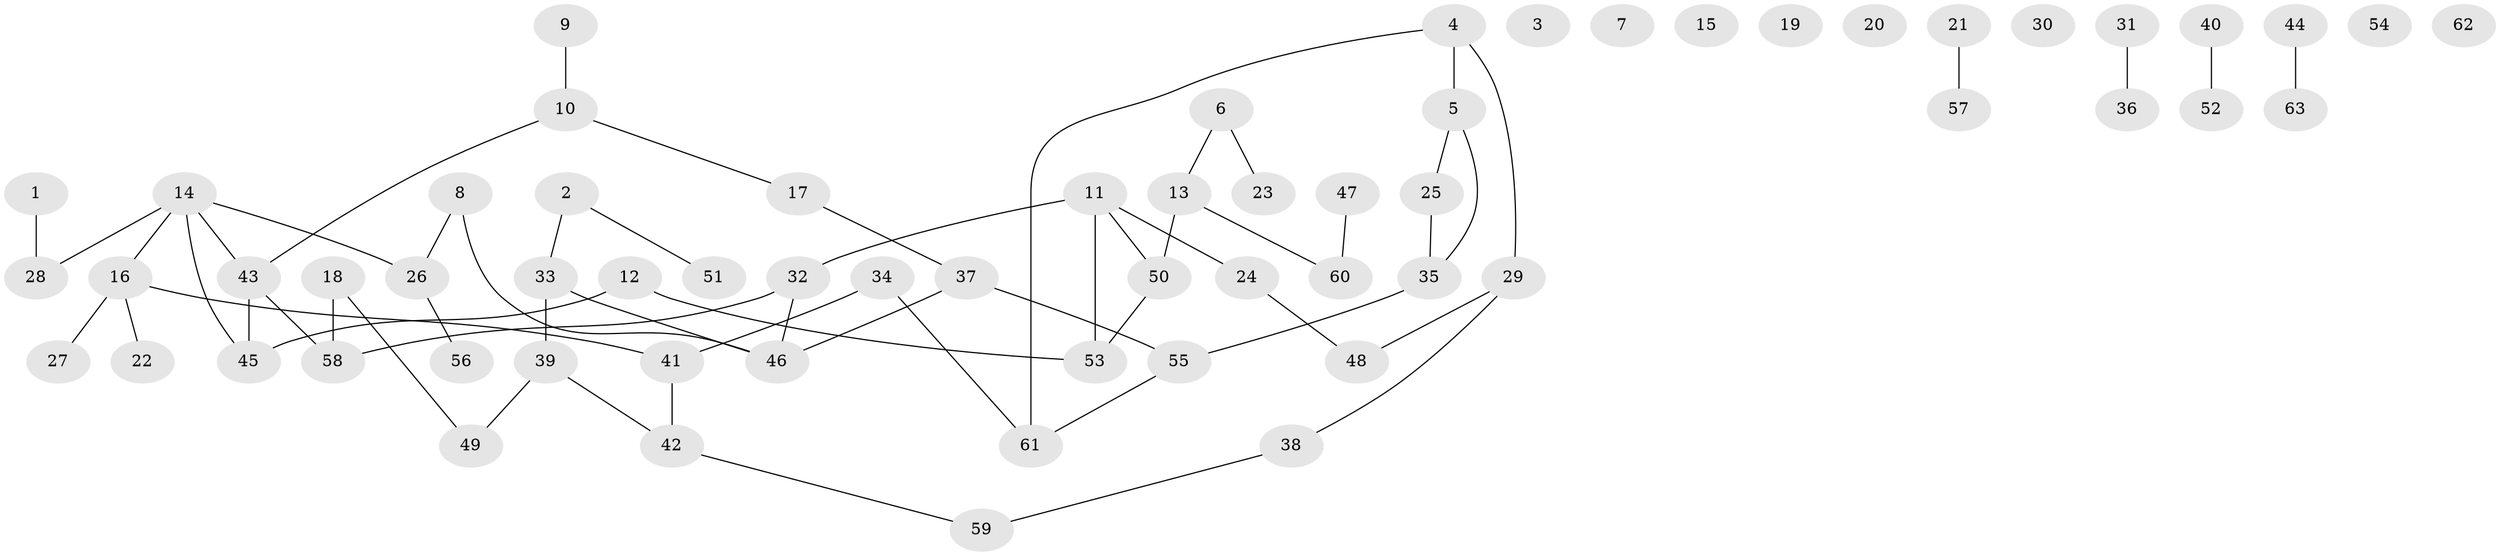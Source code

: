 // Generated by graph-tools (version 1.1) at 2025/39/03/09/25 04:39:48]
// undirected, 63 vertices, 62 edges
graph export_dot {
graph [start="1"]
  node [color=gray90,style=filled];
  1;
  2;
  3;
  4;
  5;
  6;
  7;
  8;
  9;
  10;
  11;
  12;
  13;
  14;
  15;
  16;
  17;
  18;
  19;
  20;
  21;
  22;
  23;
  24;
  25;
  26;
  27;
  28;
  29;
  30;
  31;
  32;
  33;
  34;
  35;
  36;
  37;
  38;
  39;
  40;
  41;
  42;
  43;
  44;
  45;
  46;
  47;
  48;
  49;
  50;
  51;
  52;
  53;
  54;
  55;
  56;
  57;
  58;
  59;
  60;
  61;
  62;
  63;
  1 -- 28;
  2 -- 33;
  2 -- 51;
  4 -- 5;
  4 -- 29;
  4 -- 61;
  5 -- 25;
  5 -- 35;
  6 -- 13;
  6 -- 23;
  8 -- 26;
  8 -- 46;
  9 -- 10;
  10 -- 17;
  10 -- 43;
  11 -- 24;
  11 -- 32;
  11 -- 50;
  11 -- 53;
  12 -- 45;
  12 -- 53;
  13 -- 50;
  13 -- 60;
  14 -- 16;
  14 -- 26;
  14 -- 28;
  14 -- 43;
  14 -- 45;
  16 -- 22;
  16 -- 27;
  16 -- 41;
  17 -- 37;
  18 -- 49;
  18 -- 58;
  21 -- 57;
  24 -- 48;
  25 -- 35;
  26 -- 56;
  29 -- 38;
  29 -- 48;
  31 -- 36;
  32 -- 46;
  32 -- 58;
  33 -- 39;
  33 -- 46;
  34 -- 41;
  34 -- 61;
  35 -- 55;
  37 -- 46;
  37 -- 55;
  38 -- 59;
  39 -- 42;
  39 -- 49;
  40 -- 52;
  41 -- 42;
  42 -- 59;
  43 -- 45;
  43 -- 58;
  44 -- 63;
  47 -- 60;
  50 -- 53;
  55 -- 61;
}
